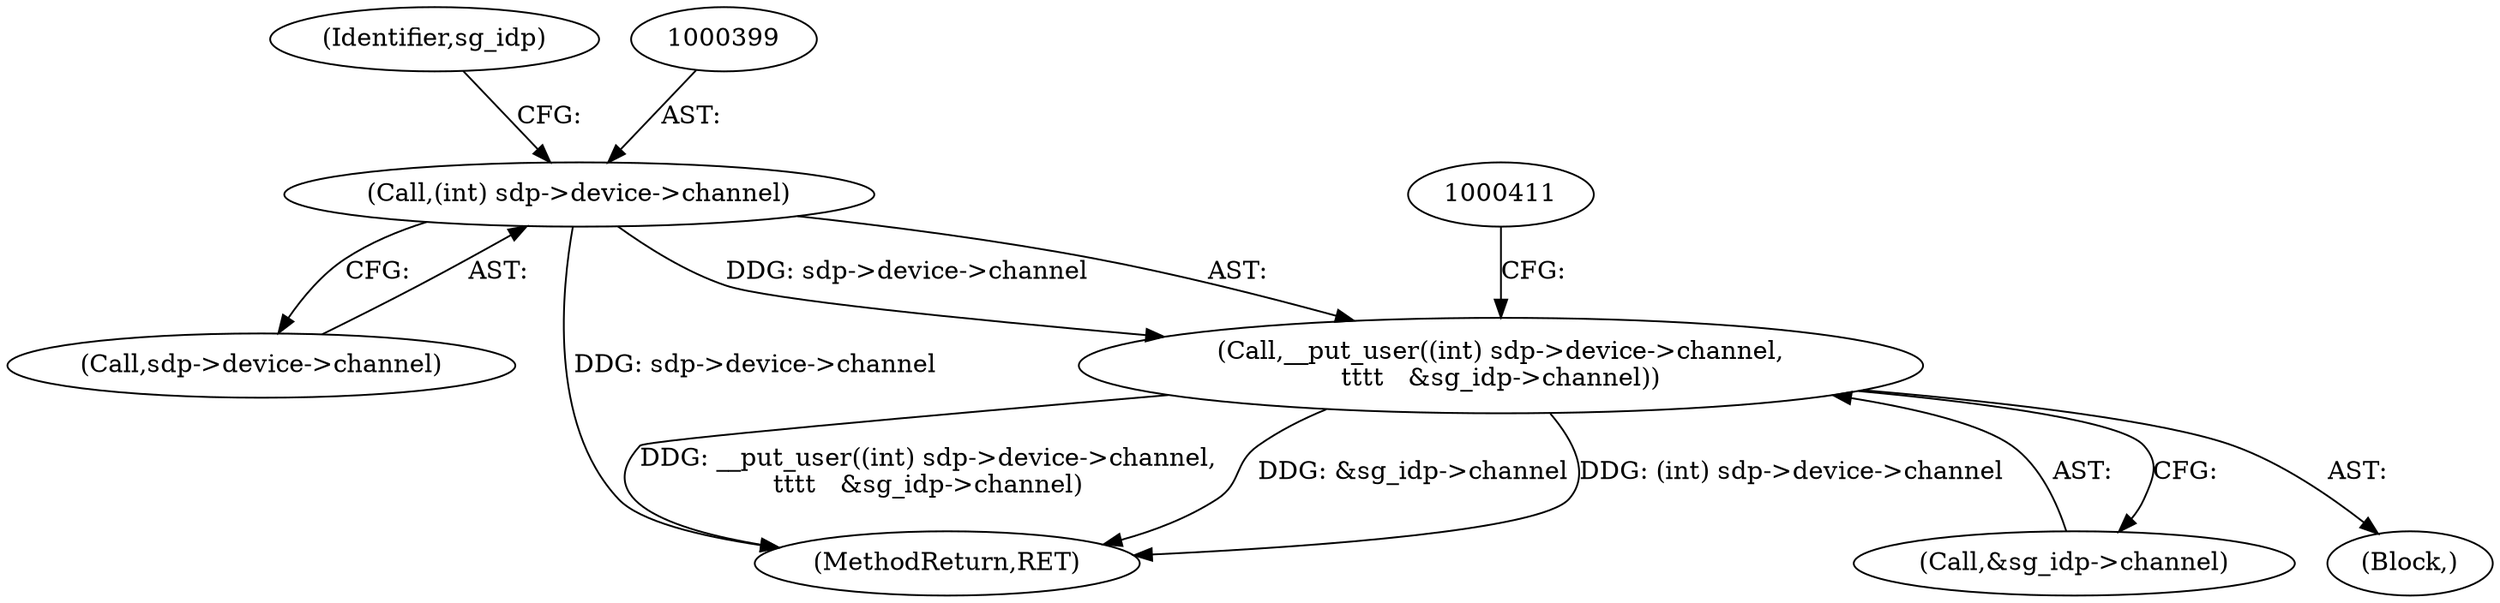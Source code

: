 digraph "0_linux_3e0097499839e0fe3af380410eababe5a47c4cf9_0@pointer" {
"1000397" [label="(Call,__put_user((int) sdp->device->channel,\n\t\t\t\t   &sg_idp->channel))"];
"1000398" [label="(Call,(int) sdp->device->channel)"];
"1000400" [label="(Call,sdp->device->channel)"];
"1000397" [label="(Call,__put_user((int) sdp->device->channel,\n\t\t\t\t   &sg_idp->channel))"];
"1000398" [label="(Call,(int) sdp->device->channel)"];
"1000407" [label="(Identifier,sg_idp)"];
"1000405" [label="(Call,&sg_idp->channel)"];
"1001060" [label="(MethodReturn,RET)"];
"1000369" [label="(Block,)"];
"1000397" -> "1000369"  [label="AST: "];
"1000397" -> "1000405"  [label="CFG: "];
"1000398" -> "1000397"  [label="AST: "];
"1000405" -> "1000397"  [label="AST: "];
"1000411" -> "1000397"  [label="CFG: "];
"1000397" -> "1001060"  [label="DDG: __put_user((int) sdp->device->channel,\n\t\t\t\t   &sg_idp->channel)"];
"1000397" -> "1001060"  [label="DDG: &sg_idp->channel"];
"1000397" -> "1001060"  [label="DDG: (int) sdp->device->channel"];
"1000398" -> "1000397"  [label="DDG: sdp->device->channel"];
"1000398" -> "1000400"  [label="CFG: "];
"1000399" -> "1000398"  [label="AST: "];
"1000400" -> "1000398"  [label="AST: "];
"1000407" -> "1000398"  [label="CFG: "];
"1000398" -> "1001060"  [label="DDG: sdp->device->channel"];
}
